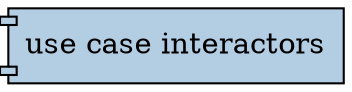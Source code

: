 digraph {
    node [fillcolor="2", style="filled", colorscheme="pastel19", shape="component"]
    c [label="use case interactors"]
}


